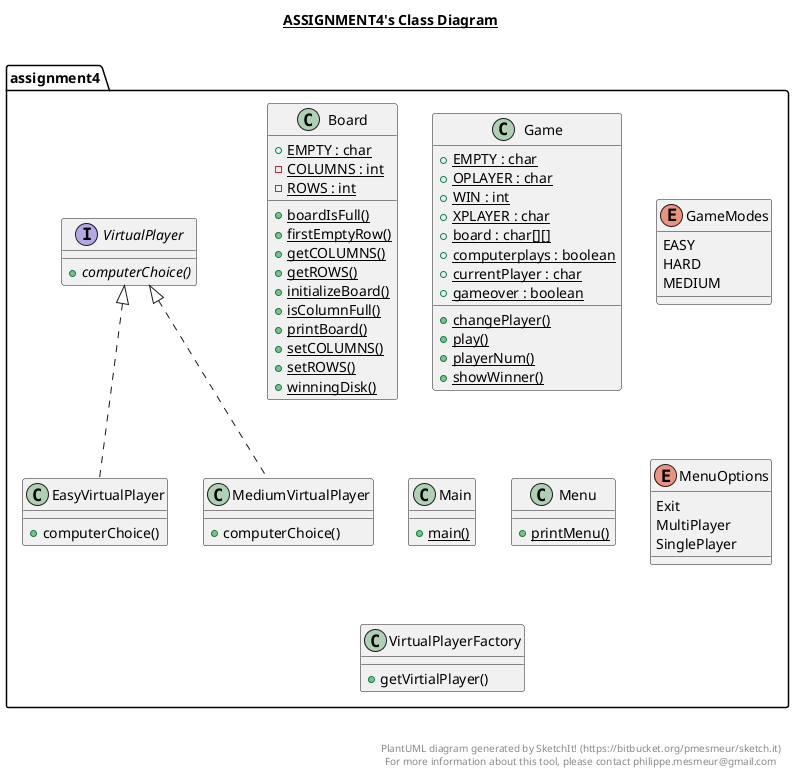 @startuml

title __ASSIGNMENT4's Class Diagram__\n

  namespace assignment4 {
    class assignment4.Board {
        {static} + EMPTY : char
        {static} - COLUMNS : int
        {static} - ROWS : int
        {static} + boardIsFull()
        {static} + firstEmptyRow()
        {static} + getCOLUMNS()
        {static} + getROWS()
        {static} + initializeBoard()
        {static} + isColumnFull()
        {static} + printBoard()
        {static} + setCOLUMNS()
        {static} + setROWS()
        {static} + winningDisk()
    }
  }
  

  namespace assignment4 {
    class assignment4.EasyVirtualPlayer {
        + computerChoice()
    }
  }
  

  namespace assignment4 {
    class assignment4.Game {
        {static} + EMPTY : char
        {static} + OPLAYER : char
        {static} + WIN : int
        {static} + XPLAYER : char
        {static} + board : char[][]
        {static} + computerplays : boolean
        {static} + currentPlayer : char
        {static} + gameover : boolean
        {static} + changePlayer()
        {static} + play()
        {static} + playerNum()
        {static} + showWinner()
    }
  }
  

  namespace assignment4 {
    enum GameModes {
      EASY
      HARD
      MEDIUM
    }
  }
  

  namespace assignment4 {
    class assignment4.Main {
        {static} + main()
    }
  }
  

  namespace assignment4 {
    class assignment4.MediumVirtualPlayer {
        + computerChoice()
    }
  }
  

  namespace assignment4 {
    class assignment4.Menu {
        {static} + printMenu()
    }
  }
  

  namespace assignment4 {
    enum MenuOptions {
      Exit
      MultiPlayer
      SinglePlayer
    }
  }
  

  namespace assignment4 {
    interface assignment4.VirtualPlayer {
        {abstract} + computerChoice()
    }
  }
  

  namespace assignment4 {
    class assignment4.VirtualPlayerFactory {
        + getVirtialPlayer()
    }
  }
  

  assignment4.EasyVirtualPlayer .up.|> assignment4.VirtualPlayer
  assignment4.MediumVirtualPlayer .up.|> assignment4.VirtualPlayer


right footer


PlantUML diagram generated by SketchIt! (https://bitbucket.org/pmesmeur/sketch.it)
For more information about this tool, please contact philippe.mesmeur@gmail.com
endfooter

@enduml
